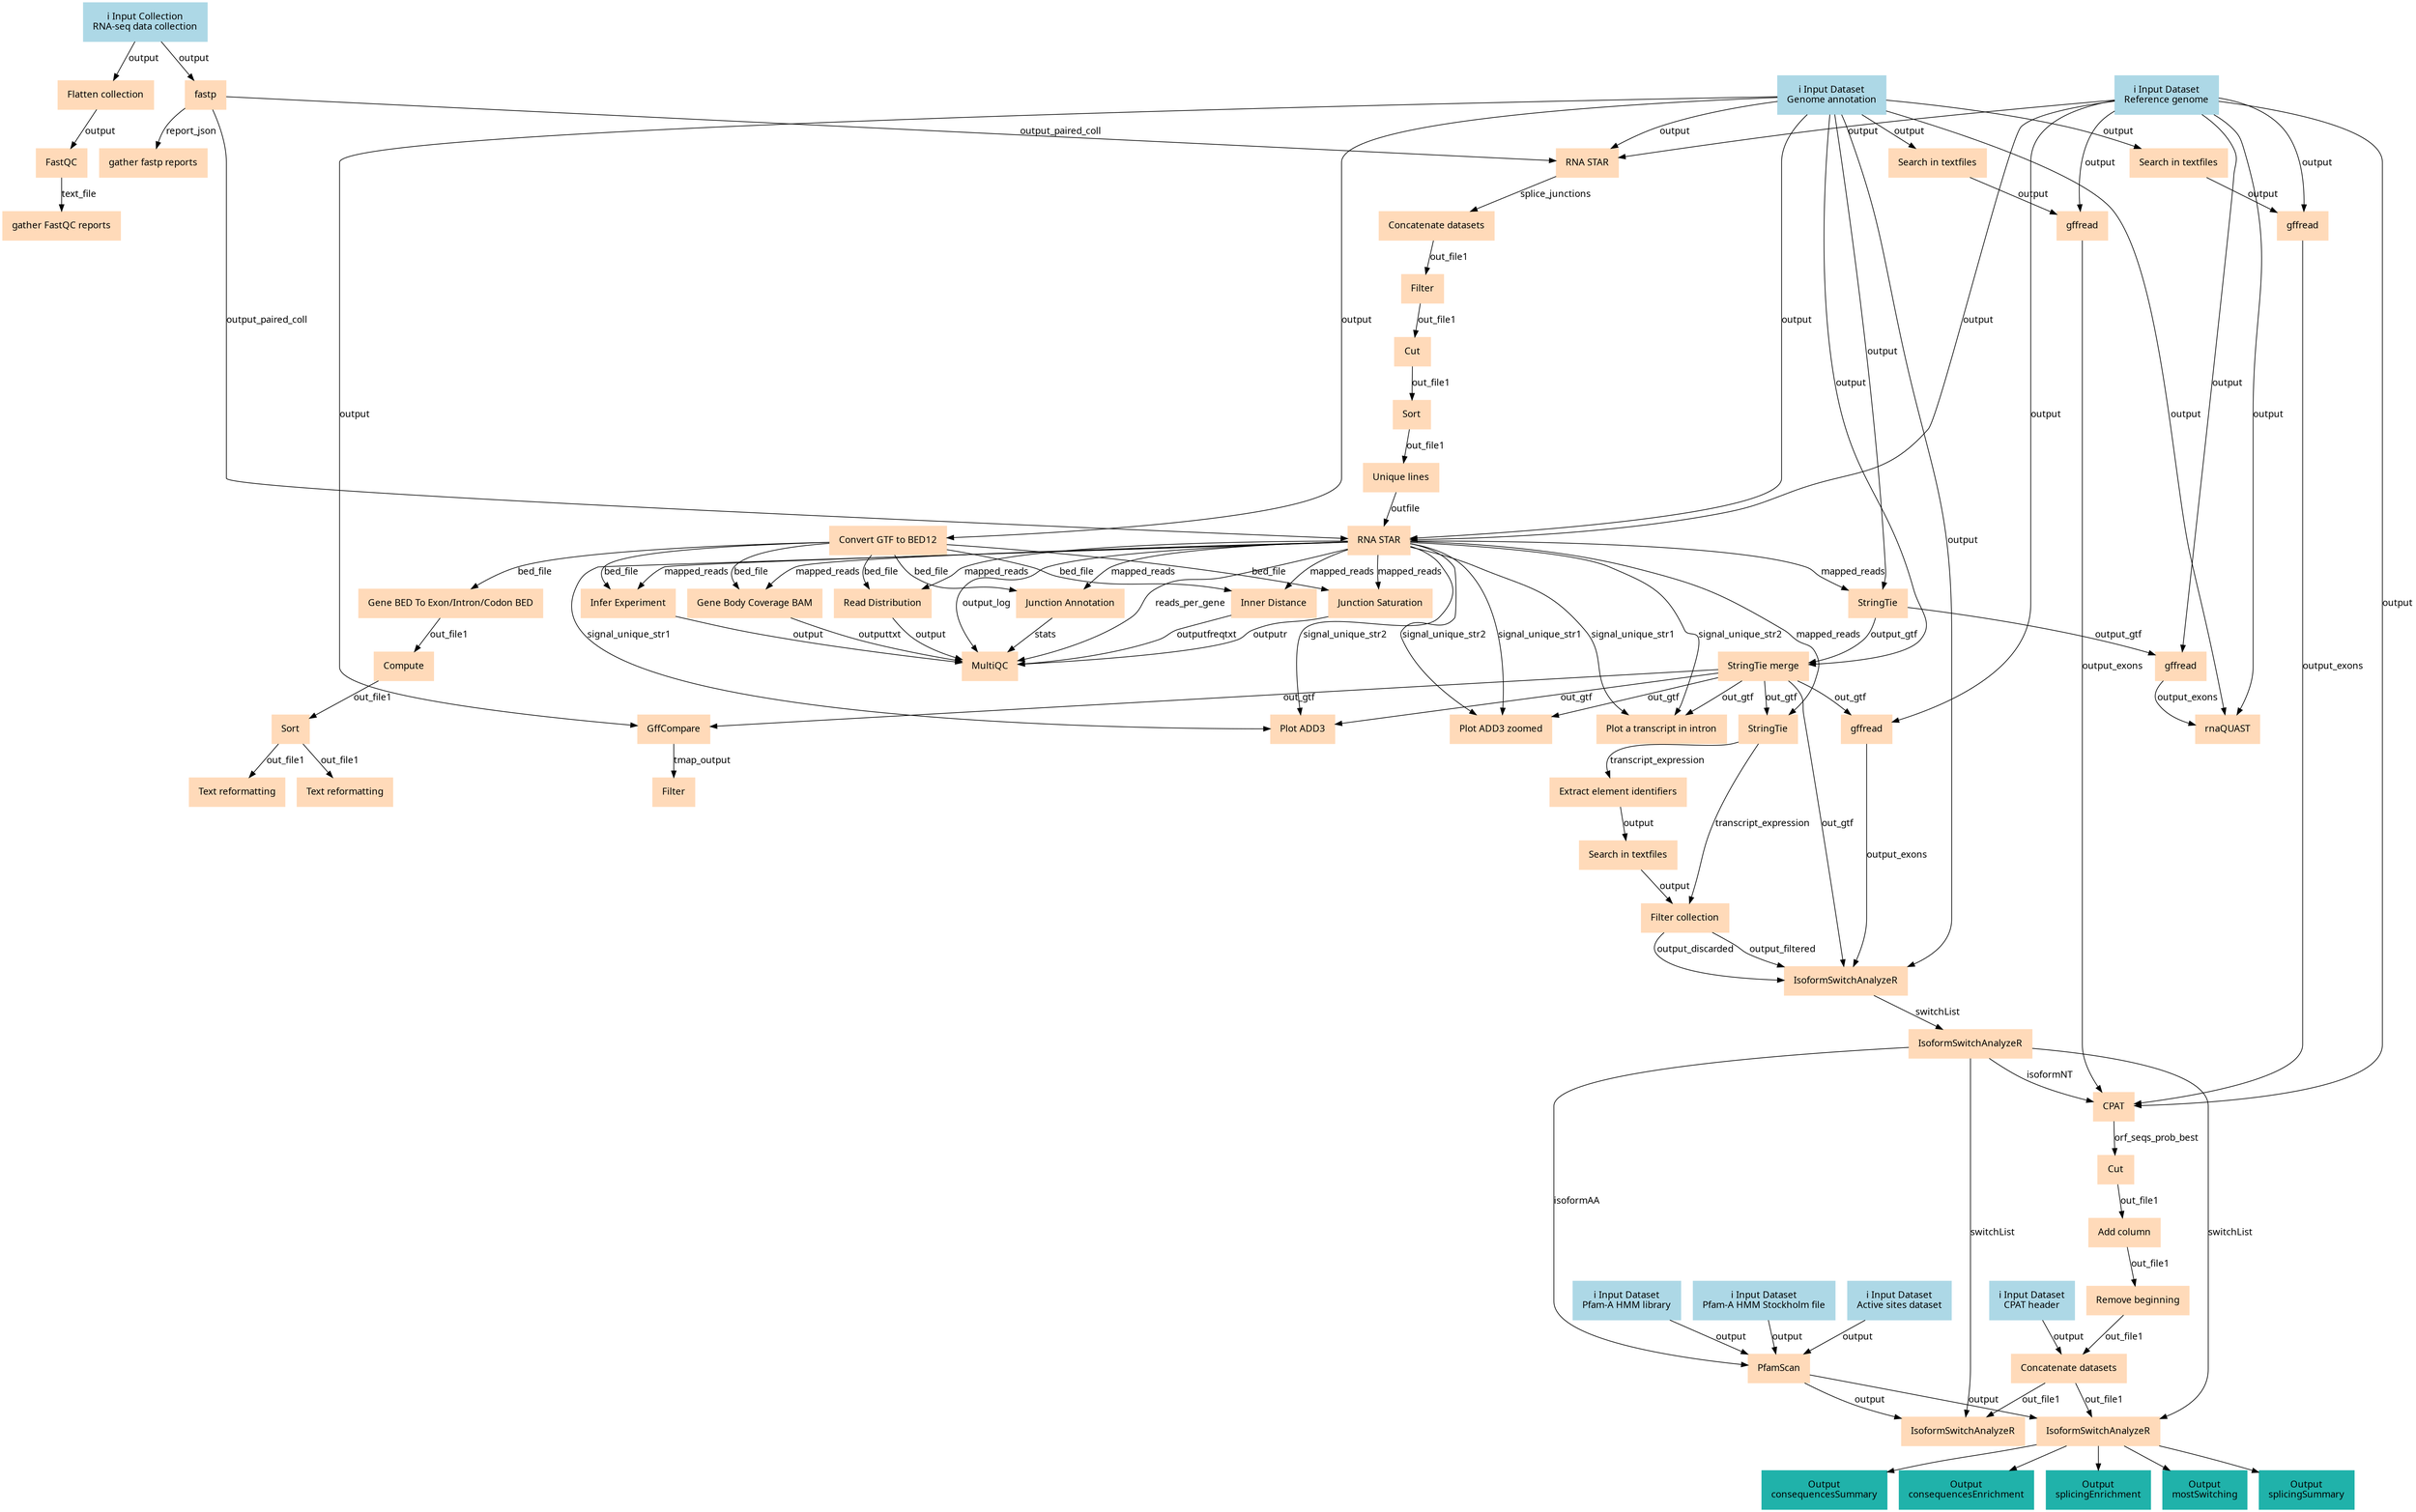 digraph main {
  node [fontname="Atkinson Hyperlegible", shape=box, color=white,style=filled,color=peachpuff,margin="0.2,0.2"];
  edge [fontname="Atkinson Hyperlegible"];
  0[color=lightblue,label="ℹ️ Input Collection\nRNA-seq data collection"]
  1[color=lightblue,label="ℹ️ Input Dataset\nGenome annotation"]
  2[color=lightblue,label="ℹ️ Input Dataset\nReference genome"]
  3[color=lightblue,label="ℹ️ Input Dataset\nPfam-A HMM library"]
  4[color=lightblue,label="ℹ️ Input Dataset\nPfam-A HMM Stockholm file"]
  5[color=lightblue,label="ℹ️ Input Dataset\nActive sites dataset"]
  6[color=lightblue,label="ℹ️ Input Dataset\nCPAT header"]
  7[label="Flatten collection"]
  0 -> 7 [label="output"]
  8[label="fastp"]
  0 -> 8 [label="output"]
  9[label="Convert GTF to BED12"]
  1 -> 9 [label="output"]
  10[label="Search in textfiles"]
  1 -> 10 [label="output"]
  11[label="Search in textfiles"]
  1 -> 11 [label="output"]
  12[label="FastQC"]
  7 -> 12 [label="output"]
  13[label="gather fastp reports"]
  8 -> 13 [label="report_json"]
  14[label="RNA STAR"]
  1 -> 14 [label="output"]
  2 -> 14 [label="output"]
  8 -> 14 [label="output_paired_coll"]
  15[label="Gene BED To Exon/Intron/Codon BED"]
  9 -> 15 [label="bed_file"]
  16[label="gffread"]
  10 -> 16 [label="output"]
  2 -> 16 [label="output"]
  17[label="gffread"]
  11 -> 17 [label="output"]
  2 -> 17 [label="output"]
  18[label="gather FastQC reports"]
  12 -> 18 [label="text_file"]
  19[label="Concatenate datasets"]
  14 -> 19 [label="splice_junctions"]
  20[label="Compute"]
  15 -> 20 [label="out_file1"]
  21[label="Filter"]
  19 -> 21 [label="out_file1"]
  22[label="Sort"]
  20 -> 22 [label="out_file1"]
  23[label="Cut"]
  21 -> 23 [label="out_file1"]
  24[label="Text reformatting"]
  22 -> 24 [label="out_file1"]
  25[label="Text reformatting"]
  22 -> 25 [label="out_file1"]
  26[label="Sort"]
  23 -> 26 [label="out_file1"]
  27[label="Unique lines"]
  26 -> 27 [label="out_file1"]
  28[label="RNA STAR"]
  1 -> 28 [label="output"]
  2 -> 28 [label="output"]
  8 -> 28 [label="output_paired_coll"]
  27 -> 28 [label="outfile"]
  29[label="StringTie"]
  1 -> 29 [label="output"]
  28 -> 29 [label="mapped_reads"]
  30[label="Infer Experiment"]
  28 -> 30 [label="mapped_reads"]
  9 -> 30 [label="bed_file"]
  31[label="Gene Body Coverage BAM"]
  28 -> 31 [label="mapped_reads"]
  9 -> 31 [label="bed_file"]
  32[label="Junction Saturation"]
  28 -> 32 [label="mapped_reads"]
  9 -> 32 [label="bed_file"]
  33[label="Junction Annotation"]
  28 -> 33 [label="mapped_reads"]
  9 -> 33 [label="bed_file"]
  34[label="Inner Distance"]
  28 -> 34 [label="mapped_reads"]
  9 -> 34 [label="bed_file"]
  35[label="Read Distribution"]
  28 -> 35 [label="mapped_reads"]
  9 -> 35 [label="bed_file"]
  36[label="StringTie merge"]
  1 -> 36 [label="output"]
  29 -> 36 [label="output_gtf"]
  37[label="gffread"]
  29 -> 37 [label="output_gtf"]
  2 -> 37 [label="output"]
  38[label="MultiQC"]
  28 -> 38 [label="output_log"]
  28 -> 38 [label="reads_per_gene"]
  30 -> 38 [label="output"]
  32 -> 38 [label="outputr"]
  31 -> 38 [label="outputtxt"]
  34 -> 38 [label="outputfreqtxt"]
  35 -> 38 [label="output"]
  33 -> 38 [label="stats"]
  39[label="StringTie"]
  36 -> 39 [label="out_gtf"]
  28 -> 39 [label="mapped_reads"]
  40[label="GffCompare"]
  1 -> 40 [label="output"]
  36 -> 40 [label="out_gtf"]
  41[label="Plot a transcript in intron"]
  28 -> 41 [label="signal_unique_str2"]
  28 -> 41 [label="signal_unique_str1"]
  36 -> 41 [label="out_gtf"]
  42[label="gffread"]
  36 -> 42 [label="out_gtf"]
  2 -> 42 [label="output"]
  43[label="Plot ADD3"]
  28 -> 43 [label="signal_unique_str2"]
  28 -> 43 [label="signal_unique_str1"]
  36 -> 43 [label="out_gtf"]
  44[label="Plot ADD3 zoomed"]
  28 -> 44 [label="signal_unique_str2"]
  28 -> 44 [label="signal_unique_str1"]
  36 -> 44 [label="out_gtf"]
  45[label="rnaQUAST"]
  1 -> 45 [label="output"]
  2 -> 45 [label="output"]
  37 -> 45 [label="output_exons"]
  46[label="Extract element identifiers"]
  39 -> 46 [label="transcript_expression"]
  47[label="Filter"]
  40 -> 47 [label="tmap_output"]
  48[label="Search in textfiles"]
  46 -> 48 [label="output"]
  49[label="Filter collection"]
  48 -> 49 [label="output"]
  39 -> 49 [label="transcript_expression"]
  50[label="IsoformSwitchAnalyzeR"]
  1 -> 50 [label="output"]
  49 -> 50 [label="output_discarded"]
  36 -> 50 [label="out_gtf"]
  49 -> 50 [label="output_filtered"]
  42 -> 50 [label="output_exons"]
  51[label="IsoformSwitchAnalyzeR"]
  50 -> 51 [label="switchList"]
  52[label="PfamScan"]
  5 -> 52 [label="output"]
  51 -> 52 [label="isoformAA"]
  4 -> 52 [label="output"]
  3 -> 52 [label="output"]
  53[label="CPAT"]
  16 -> 53 [label="output_exons"]
  51 -> 53 [label="isoformNT"]
  17 -> 53 [label="output_exons"]
  2 -> 53 [label="output"]
  54[label="Cut"]
  53 -> 54 [label="orf_seqs_prob_best"]
  55[label="Add column"]
  54 -> 55 [label="out_file1"]
  56[label="Remove beginning"]
  55 -> 56 [label="out_file1"]
  57[label="Concatenate datasets"]
  6 -> 57 [label="output"]
  56 -> 57 [label="out_file1"]
  58[label="IsoformSwitchAnalyzeR"]
  57 -> 58 [label="out_file1"]
  52 -> 58 [label="output"]
  51 -> 58 [label="switchList"]
  59[label="IsoformSwitchAnalyzeR"]
  57 -> 59 [label="out_file1"]
  52 -> 59 [label="output"]
  51 -> 59 [label="switchList"]
  kd2f0865b20ba43ef8ebcad9f517ec60d[color=lightseagreen,label="Output\nconsequencesSummary"]
  59 -> kd2f0865b20ba43ef8ebcad9f517ec60d
  k8dd909686ef648e1a104547cbeaa80c8[color=lightseagreen,label="Output\nconsequencesEnrichment"]
  59 -> k8dd909686ef648e1a104547cbeaa80c8
  k6b812e8d997d4a539c4fcb2aa3bb26bc[color=lightseagreen,label="Output\nsplicingEnrichment"]
  59 -> k6b812e8d997d4a539c4fcb2aa3bb26bc
  k9c8369e28f864984a47aa35415ecb9b9[color=lightseagreen,label="Output\nmostSwitching"]
  59 -> k9c8369e28f864984a47aa35415ecb9b9
  k292b9609061f49f794fc7831526bb48b[color=lightseagreen,label="Output\nsplicingSummary"]
  59 -> k292b9609061f49f794fc7831526bb48b
}